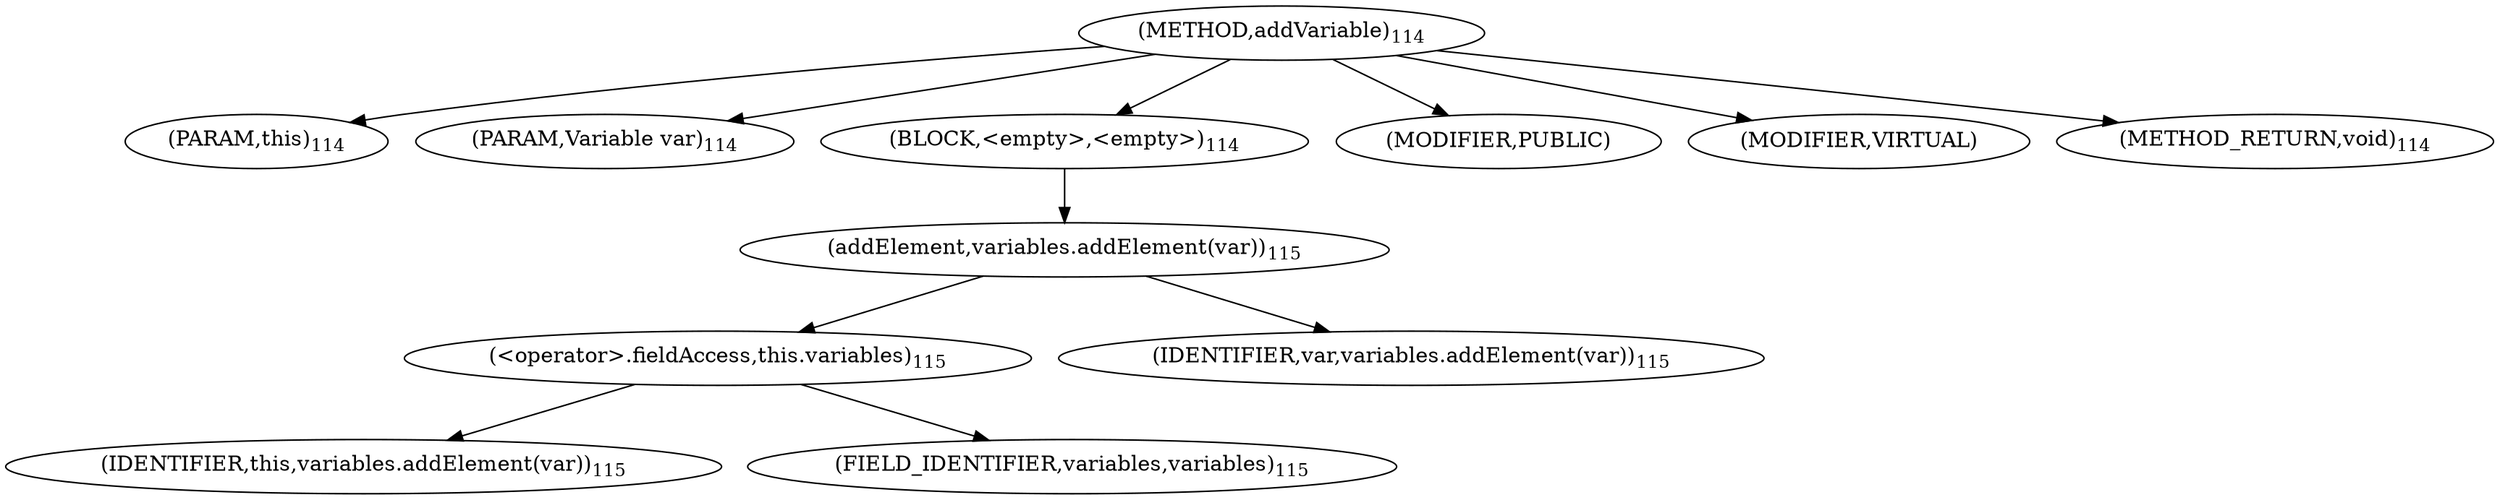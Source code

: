 digraph "addVariable" {  
"188" [label = <(METHOD,addVariable)<SUB>114</SUB>> ]
"189" [label = <(PARAM,this)<SUB>114</SUB>> ]
"190" [label = <(PARAM,Variable var)<SUB>114</SUB>> ]
"191" [label = <(BLOCK,&lt;empty&gt;,&lt;empty&gt;)<SUB>114</SUB>> ]
"192" [label = <(addElement,variables.addElement(var))<SUB>115</SUB>> ]
"193" [label = <(&lt;operator&gt;.fieldAccess,this.variables)<SUB>115</SUB>> ]
"194" [label = <(IDENTIFIER,this,variables.addElement(var))<SUB>115</SUB>> ]
"195" [label = <(FIELD_IDENTIFIER,variables,variables)<SUB>115</SUB>> ]
"196" [label = <(IDENTIFIER,var,variables.addElement(var))<SUB>115</SUB>> ]
"197" [label = <(MODIFIER,PUBLIC)> ]
"198" [label = <(MODIFIER,VIRTUAL)> ]
"199" [label = <(METHOD_RETURN,void)<SUB>114</SUB>> ]
  "188" -> "189" 
  "188" -> "190" 
  "188" -> "191" 
  "188" -> "197" 
  "188" -> "198" 
  "188" -> "199" 
  "191" -> "192" 
  "192" -> "193" 
  "192" -> "196" 
  "193" -> "194" 
  "193" -> "195" 
}
